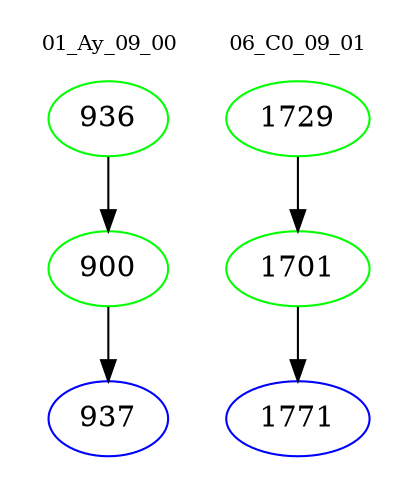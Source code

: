 digraph{
subgraph cluster_0 {
color = white
label = "01_Ay_09_00";
fontsize=10;
T0_936 [label="936", color="green"]
T0_936 -> T0_900 [color="black"]
T0_900 [label="900", color="green"]
T0_900 -> T0_937 [color="black"]
T0_937 [label="937", color="blue"]
}
subgraph cluster_1 {
color = white
label = "06_C0_09_01";
fontsize=10;
T1_1729 [label="1729", color="green"]
T1_1729 -> T1_1701 [color="black"]
T1_1701 [label="1701", color="green"]
T1_1701 -> T1_1771 [color="black"]
T1_1771 [label="1771", color="blue"]
}
}
